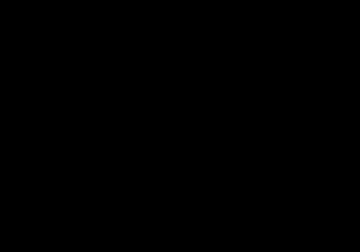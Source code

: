 
set terminal postscript enhanced eps color
set output "radialdistfuncS.eps"
reset
set samples 400
set xlabel "r/a_0" font ",20"
set ylabel "Radial distribution function" font ",20"

set key font ",20"
set key at 18,0.5

set xrange[0:25]


RDF1s(x) = 4*x**2*exp(-2*x)
RDF2s(x) = x**2*(2-x)**2*exp(-x)/8
RDF3s(x) = 4*x**2*(27-18*x+2*x**2)**2*exp(-2*x/3)/(81**2*2)

plot RDF1s(x) w l lw 3 title "1s", RDF2s(x) w l lw 3 title "2s", RDF3s(x) w l lw 3 title "3s"
